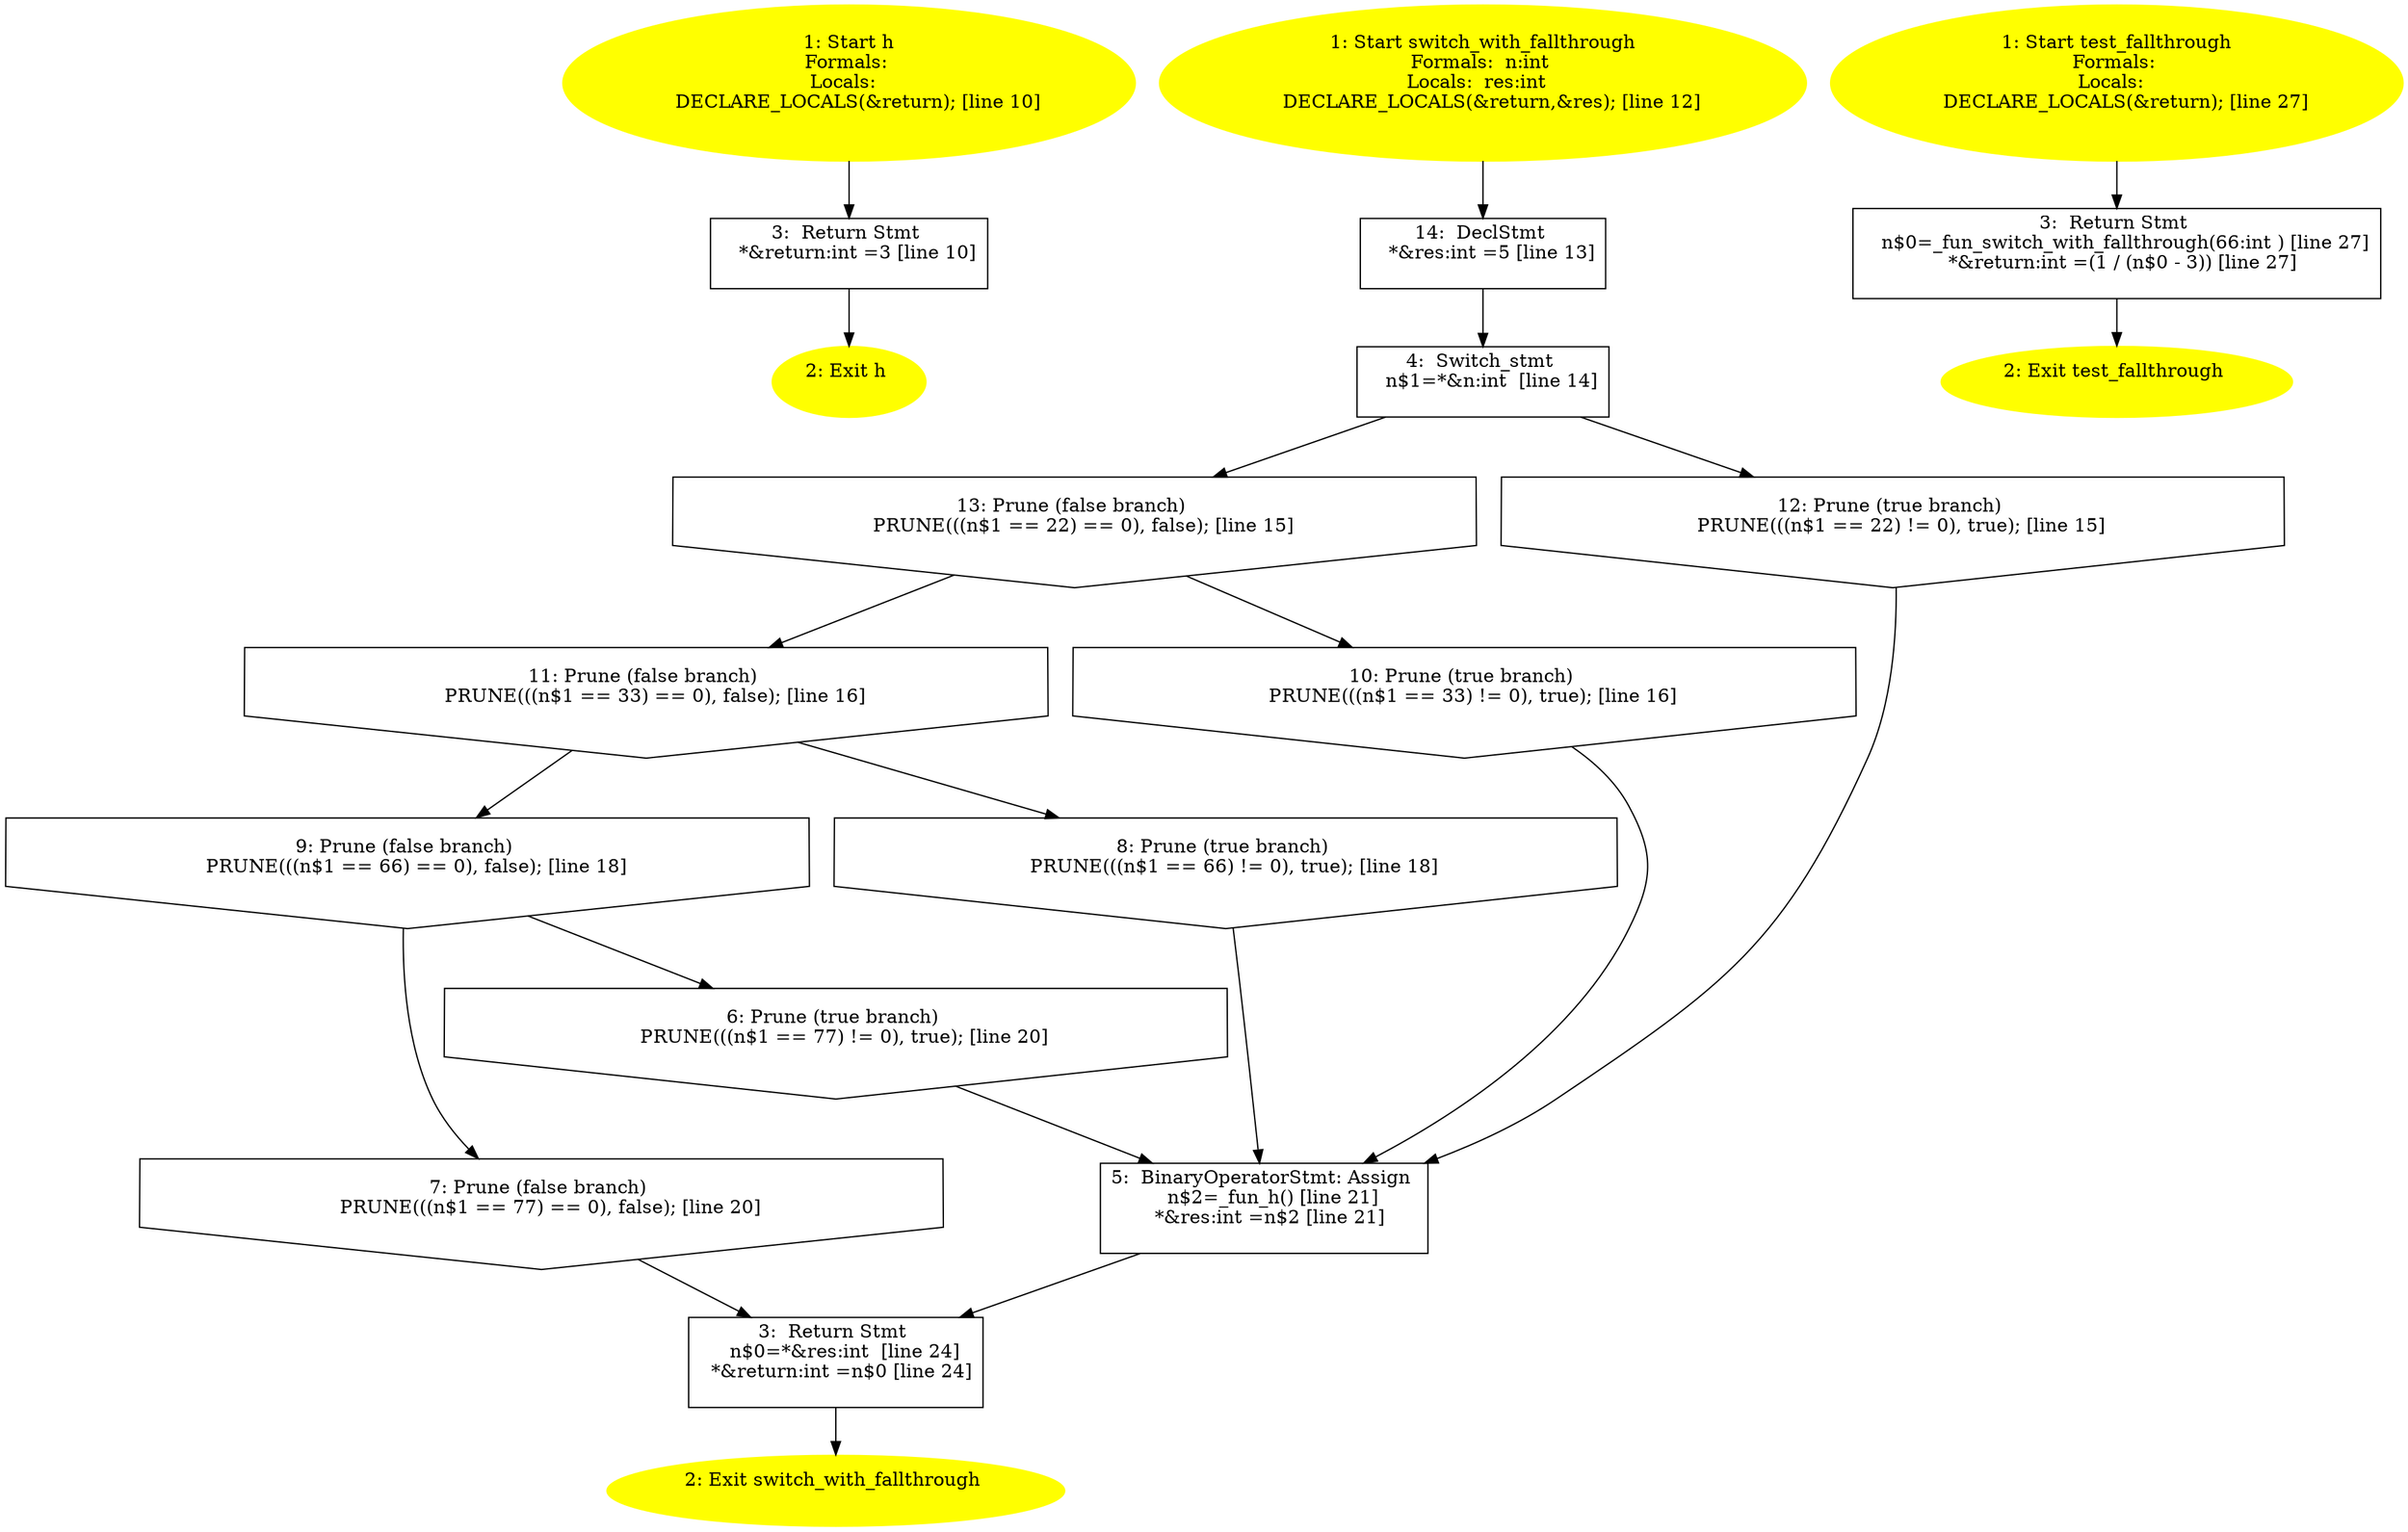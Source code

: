 /* @generated */
digraph iCFG {
"h{d41d8cd98f00b204e9800998ecf8427e_Z1hv}.803b5572e1c1e91410fbdd09f43d6a22_3" [label="3:  Return Stmt \n   *&return:int =3 [line 10]\n " shape="box"]
	

	 "h{d41d8cd98f00b204e9800998ecf8427e_Z1hv}.803b5572e1c1e91410fbdd09f43d6a22_3" -> "h{d41d8cd98f00b204e9800998ecf8427e_Z1hv}.803b5572e1c1e91410fbdd09f43d6a22_2" ;
"h{d41d8cd98f00b204e9800998ecf8427e_Z1hv}.803b5572e1c1e91410fbdd09f43d6a22_2" [label="2: Exit h \n  " color=yellow style=filled]
	

"h{d41d8cd98f00b204e9800998ecf8427e_Z1hv}.803b5572e1c1e91410fbdd09f43d6a22_1" [label="1: Start h\nFormals: \nLocals:  \n   DECLARE_LOCALS(&return); [line 10]\n " color=yellow style=filled]
	

	 "h{d41d8cd98f00b204e9800998ecf8427e_Z1hv}.803b5572e1c1e91410fbdd09f43d6a22_1" -> "h{d41d8cd98f00b204e9800998ecf8427e_Z1hv}.803b5572e1c1e91410fbdd09f43d6a22_3" ;
"switch_with_fallthrough{d41d8cd98f00b204e9800998ecf8427e_Z23switch_with_fallthroughi}.0f33d525cae4820211f1fad01cfd042b_14" [label="14:  DeclStmt \n   *&res:int =5 [line 13]\n " shape="box"]
	

	 "switch_with_fallthrough{d41d8cd98f00b204e9800998ecf8427e_Z23switch_with_fallthroughi}.0f33d525cae4820211f1fad01cfd042b_14" -> "switch_with_fallthrough{d41d8cd98f00b204e9800998ecf8427e_Z23switch_with_fallthroughi}.0f33d525cae4820211f1fad01cfd042b_4" ;
"switch_with_fallthrough{d41d8cd98f00b204e9800998ecf8427e_Z23switch_with_fallthroughi}.0f33d525cae4820211f1fad01cfd042b_13" [label="13: Prune (false branch) \n   PRUNE(((n$1 == 22) == 0), false); [line 15]\n " shape="invhouse"]
	

	 "switch_with_fallthrough{d41d8cd98f00b204e9800998ecf8427e_Z23switch_with_fallthroughi}.0f33d525cae4820211f1fad01cfd042b_13" -> "switch_with_fallthrough{d41d8cd98f00b204e9800998ecf8427e_Z23switch_with_fallthroughi}.0f33d525cae4820211f1fad01cfd042b_10" ;
	 "switch_with_fallthrough{d41d8cd98f00b204e9800998ecf8427e_Z23switch_with_fallthroughi}.0f33d525cae4820211f1fad01cfd042b_13" -> "switch_with_fallthrough{d41d8cd98f00b204e9800998ecf8427e_Z23switch_with_fallthroughi}.0f33d525cae4820211f1fad01cfd042b_11" ;
"switch_with_fallthrough{d41d8cd98f00b204e9800998ecf8427e_Z23switch_with_fallthroughi}.0f33d525cae4820211f1fad01cfd042b_12" [label="12: Prune (true branch) \n   PRUNE(((n$1 == 22) != 0), true); [line 15]\n " shape="invhouse"]
	

	 "switch_with_fallthrough{d41d8cd98f00b204e9800998ecf8427e_Z23switch_with_fallthroughi}.0f33d525cae4820211f1fad01cfd042b_12" -> "switch_with_fallthrough{d41d8cd98f00b204e9800998ecf8427e_Z23switch_with_fallthroughi}.0f33d525cae4820211f1fad01cfd042b_5" ;
"switch_with_fallthrough{d41d8cd98f00b204e9800998ecf8427e_Z23switch_with_fallthroughi}.0f33d525cae4820211f1fad01cfd042b_11" [label="11: Prune (false branch) \n   PRUNE(((n$1 == 33) == 0), false); [line 16]\n " shape="invhouse"]
	

	 "switch_with_fallthrough{d41d8cd98f00b204e9800998ecf8427e_Z23switch_with_fallthroughi}.0f33d525cae4820211f1fad01cfd042b_11" -> "switch_with_fallthrough{d41d8cd98f00b204e9800998ecf8427e_Z23switch_with_fallthroughi}.0f33d525cae4820211f1fad01cfd042b_8" ;
	 "switch_with_fallthrough{d41d8cd98f00b204e9800998ecf8427e_Z23switch_with_fallthroughi}.0f33d525cae4820211f1fad01cfd042b_11" -> "switch_with_fallthrough{d41d8cd98f00b204e9800998ecf8427e_Z23switch_with_fallthroughi}.0f33d525cae4820211f1fad01cfd042b_9" ;
"switch_with_fallthrough{d41d8cd98f00b204e9800998ecf8427e_Z23switch_with_fallthroughi}.0f33d525cae4820211f1fad01cfd042b_10" [label="10: Prune (true branch) \n   PRUNE(((n$1 == 33) != 0), true); [line 16]\n " shape="invhouse"]
	

	 "switch_with_fallthrough{d41d8cd98f00b204e9800998ecf8427e_Z23switch_with_fallthroughi}.0f33d525cae4820211f1fad01cfd042b_10" -> "switch_with_fallthrough{d41d8cd98f00b204e9800998ecf8427e_Z23switch_with_fallthroughi}.0f33d525cae4820211f1fad01cfd042b_5" ;
"switch_with_fallthrough{d41d8cd98f00b204e9800998ecf8427e_Z23switch_with_fallthroughi}.0f33d525cae4820211f1fad01cfd042b_9" [label="9: Prune (false branch) \n   PRUNE(((n$1 == 66) == 0), false); [line 18]\n " shape="invhouse"]
	

	 "switch_with_fallthrough{d41d8cd98f00b204e9800998ecf8427e_Z23switch_with_fallthroughi}.0f33d525cae4820211f1fad01cfd042b_9" -> "switch_with_fallthrough{d41d8cd98f00b204e9800998ecf8427e_Z23switch_with_fallthroughi}.0f33d525cae4820211f1fad01cfd042b_6" ;
	 "switch_with_fallthrough{d41d8cd98f00b204e9800998ecf8427e_Z23switch_with_fallthroughi}.0f33d525cae4820211f1fad01cfd042b_9" -> "switch_with_fallthrough{d41d8cd98f00b204e9800998ecf8427e_Z23switch_with_fallthroughi}.0f33d525cae4820211f1fad01cfd042b_7" ;
"switch_with_fallthrough{d41d8cd98f00b204e9800998ecf8427e_Z23switch_with_fallthroughi}.0f33d525cae4820211f1fad01cfd042b_8" [label="8: Prune (true branch) \n   PRUNE(((n$1 == 66) != 0), true); [line 18]\n " shape="invhouse"]
	

	 "switch_with_fallthrough{d41d8cd98f00b204e9800998ecf8427e_Z23switch_with_fallthroughi}.0f33d525cae4820211f1fad01cfd042b_8" -> "switch_with_fallthrough{d41d8cd98f00b204e9800998ecf8427e_Z23switch_with_fallthroughi}.0f33d525cae4820211f1fad01cfd042b_5" ;
"switch_with_fallthrough{d41d8cd98f00b204e9800998ecf8427e_Z23switch_with_fallthroughi}.0f33d525cae4820211f1fad01cfd042b_7" [label="7: Prune (false branch) \n   PRUNE(((n$1 == 77) == 0), false); [line 20]\n " shape="invhouse"]
	

	 "switch_with_fallthrough{d41d8cd98f00b204e9800998ecf8427e_Z23switch_with_fallthroughi}.0f33d525cae4820211f1fad01cfd042b_7" -> "switch_with_fallthrough{d41d8cd98f00b204e9800998ecf8427e_Z23switch_with_fallthroughi}.0f33d525cae4820211f1fad01cfd042b_3" ;
"switch_with_fallthrough{d41d8cd98f00b204e9800998ecf8427e_Z23switch_with_fallthroughi}.0f33d525cae4820211f1fad01cfd042b_6" [label="6: Prune (true branch) \n   PRUNE(((n$1 == 77) != 0), true); [line 20]\n " shape="invhouse"]
	

	 "switch_with_fallthrough{d41d8cd98f00b204e9800998ecf8427e_Z23switch_with_fallthroughi}.0f33d525cae4820211f1fad01cfd042b_6" -> "switch_with_fallthrough{d41d8cd98f00b204e9800998ecf8427e_Z23switch_with_fallthroughi}.0f33d525cae4820211f1fad01cfd042b_5" ;
"switch_with_fallthrough{d41d8cd98f00b204e9800998ecf8427e_Z23switch_with_fallthroughi}.0f33d525cae4820211f1fad01cfd042b_5" [label="5:  BinaryOperatorStmt: Assign \n   n$2=_fun_h() [line 21]\n  *&res:int =n$2 [line 21]\n " shape="box"]
	

	 "switch_with_fallthrough{d41d8cd98f00b204e9800998ecf8427e_Z23switch_with_fallthroughi}.0f33d525cae4820211f1fad01cfd042b_5" -> "switch_with_fallthrough{d41d8cd98f00b204e9800998ecf8427e_Z23switch_with_fallthroughi}.0f33d525cae4820211f1fad01cfd042b_3" ;
"switch_with_fallthrough{d41d8cd98f00b204e9800998ecf8427e_Z23switch_with_fallthroughi}.0f33d525cae4820211f1fad01cfd042b_4" [label="4:  Switch_stmt \n   n$1=*&n:int  [line 14]\n " shape="box"]
	

	 "switch_with_fallthrough{d41d8cd98f00b204e9800998ecf8427e_Z23switch_with_fallthroughi}.0f33d525cae4820211f1fad01cfd042b_4" -> "switch_with_fallthrough{d41d8cd98f00b204e9800998ecf8427e_Z23switch_with_fallthroughi}.0f33d525cae4820211f1fad01cfd042b_12" ;
	 "switch_with_fallthrough{d41d8cd98f00b204e9800998ecf8427e_Z23switch_with_fallthroughi}.0f33d525cae4820211f1fad01cfd042b_4" -> "switch_with_fallthrough{d41d8cd98f00b204e9800998ecf8427e_Z23switch_with_fallthroughi}.0f33d525cae4820211f1fad01cfd042b_13" ;
"switch_with_fallthrough{d41d8cd98f00b204e9800998ecf8427e_Z23switch_with_fallthroughi}.0f33d525cae4820211f1fad01cfd042b_3" [label="3:  Return Stmt \n   n$0=*&res:int  [line 24]\n  *&return:int =n$0 [line 24]\n " shape="box"]
	

	 "switch_with_fallthrough{d41d8cd98f00b204e9800998ecf8427e_Z23switch_with_fallthroughi}.0f33d525cae4820211f1fad01cfd042b_3" -> "switch_with_fallthrough{d41d8cd98f00b204e9800998ecf8427e_Z23switch_with_fallthroughi}.0f33d525cae4820211f1fad01cfd042b_2" ;
"switch_with_fallthrough{d41d8cd98f00b204e9800998ecf8427e_Z23switch_with_fallthroughi}.0f33d525cae4820211f1fad01cfd042b_2" [label="2: Exit switch_with_fallthrough \n  " color=yellow style=filled]
	

"switch_with_fallthrough{d41d8cd98f00b204e9800998ecf8427e_Z23switch_with_fallthroughi}.0f33d525cae4820211f1fad01cfd042b_1" [label="1: Start switch_with_fallthrough\nFormals:  n:int \nLocals:  res:int  \n   DECLARE_LOCALS(&return,&res); [line 12]\n " color=yellow style=filled]
	

	 "switch_with_fallthrough{d41d8cd98f00b204e9800998ecf8427e_Z23switch_with_fallthroughi}.0f33d525cae4820211f1fad01cfd042b_1" -> "switch_with_fallthrough{d41d8cd98f00b204e9800998ecf8427e_Z23switch_with_fallthroughi}.0f33d525cae4820211f1fad01cfd042b_14" ;
"test_fallthrough{d41d8cd98f00b204e9800998ecf8427e_Z16test_fallthroughv}.b153f1307a65c2b5f6cad976bac36a19_3" [label="3:  Return Stmt \n   n$0=_fun_switch_with_fallthrough(66:int ) [line 27]\n  *&return:int =(1 / (n$0 - 3)) [line 27]\n " shape="box"]
	

	 "test_fallthrough{d41d8cd98f00b204e9800998ecf8427e_Z16test_fallthroughv}.b153f1307a65c2b5f6cad976bac36a19_3" -> "test_fallthrough{d41d8cd98f00b204e9800998ecf8427e_Z16test_fallthroughv}.b153f1307a65c2b5f6cad976bac36a19_2" ;
"test_fallthrough{d41d8cd98f00b204e9800998ecf8427e_Z16test_fallthroughv}.b153f1307a65c2b5f6cad976bac36a19_2" [label="2: Exit test_fallthrough \n  " color=yellow style=filled]
	

"test_fallthrough{d41d8cd98f00b204e9800998ecf8427e_Z16test_fallthroughv}.b153f1307a65c2b5f6cad976bac36a19_1" [label="1: Start test_fallthrough\nFormals: \nLocals:  \n   DECLARE_LOCALS(&return); [line 27]\n " color=yellow style=filled]
	

	 "test_fallthrough{d41d8cd98f00b204e9800998ecf8427e_Z16test_fallthroughv}.b153f1307a65c2b5f6cad976bac36a19_1" -> "test_fallthrough{d41d8cd98f00b204e9800998ecf8427e_Z16test_fallthroughv}.b153f1307a65c2b5f6cad976bac36a19_3" ;
}
